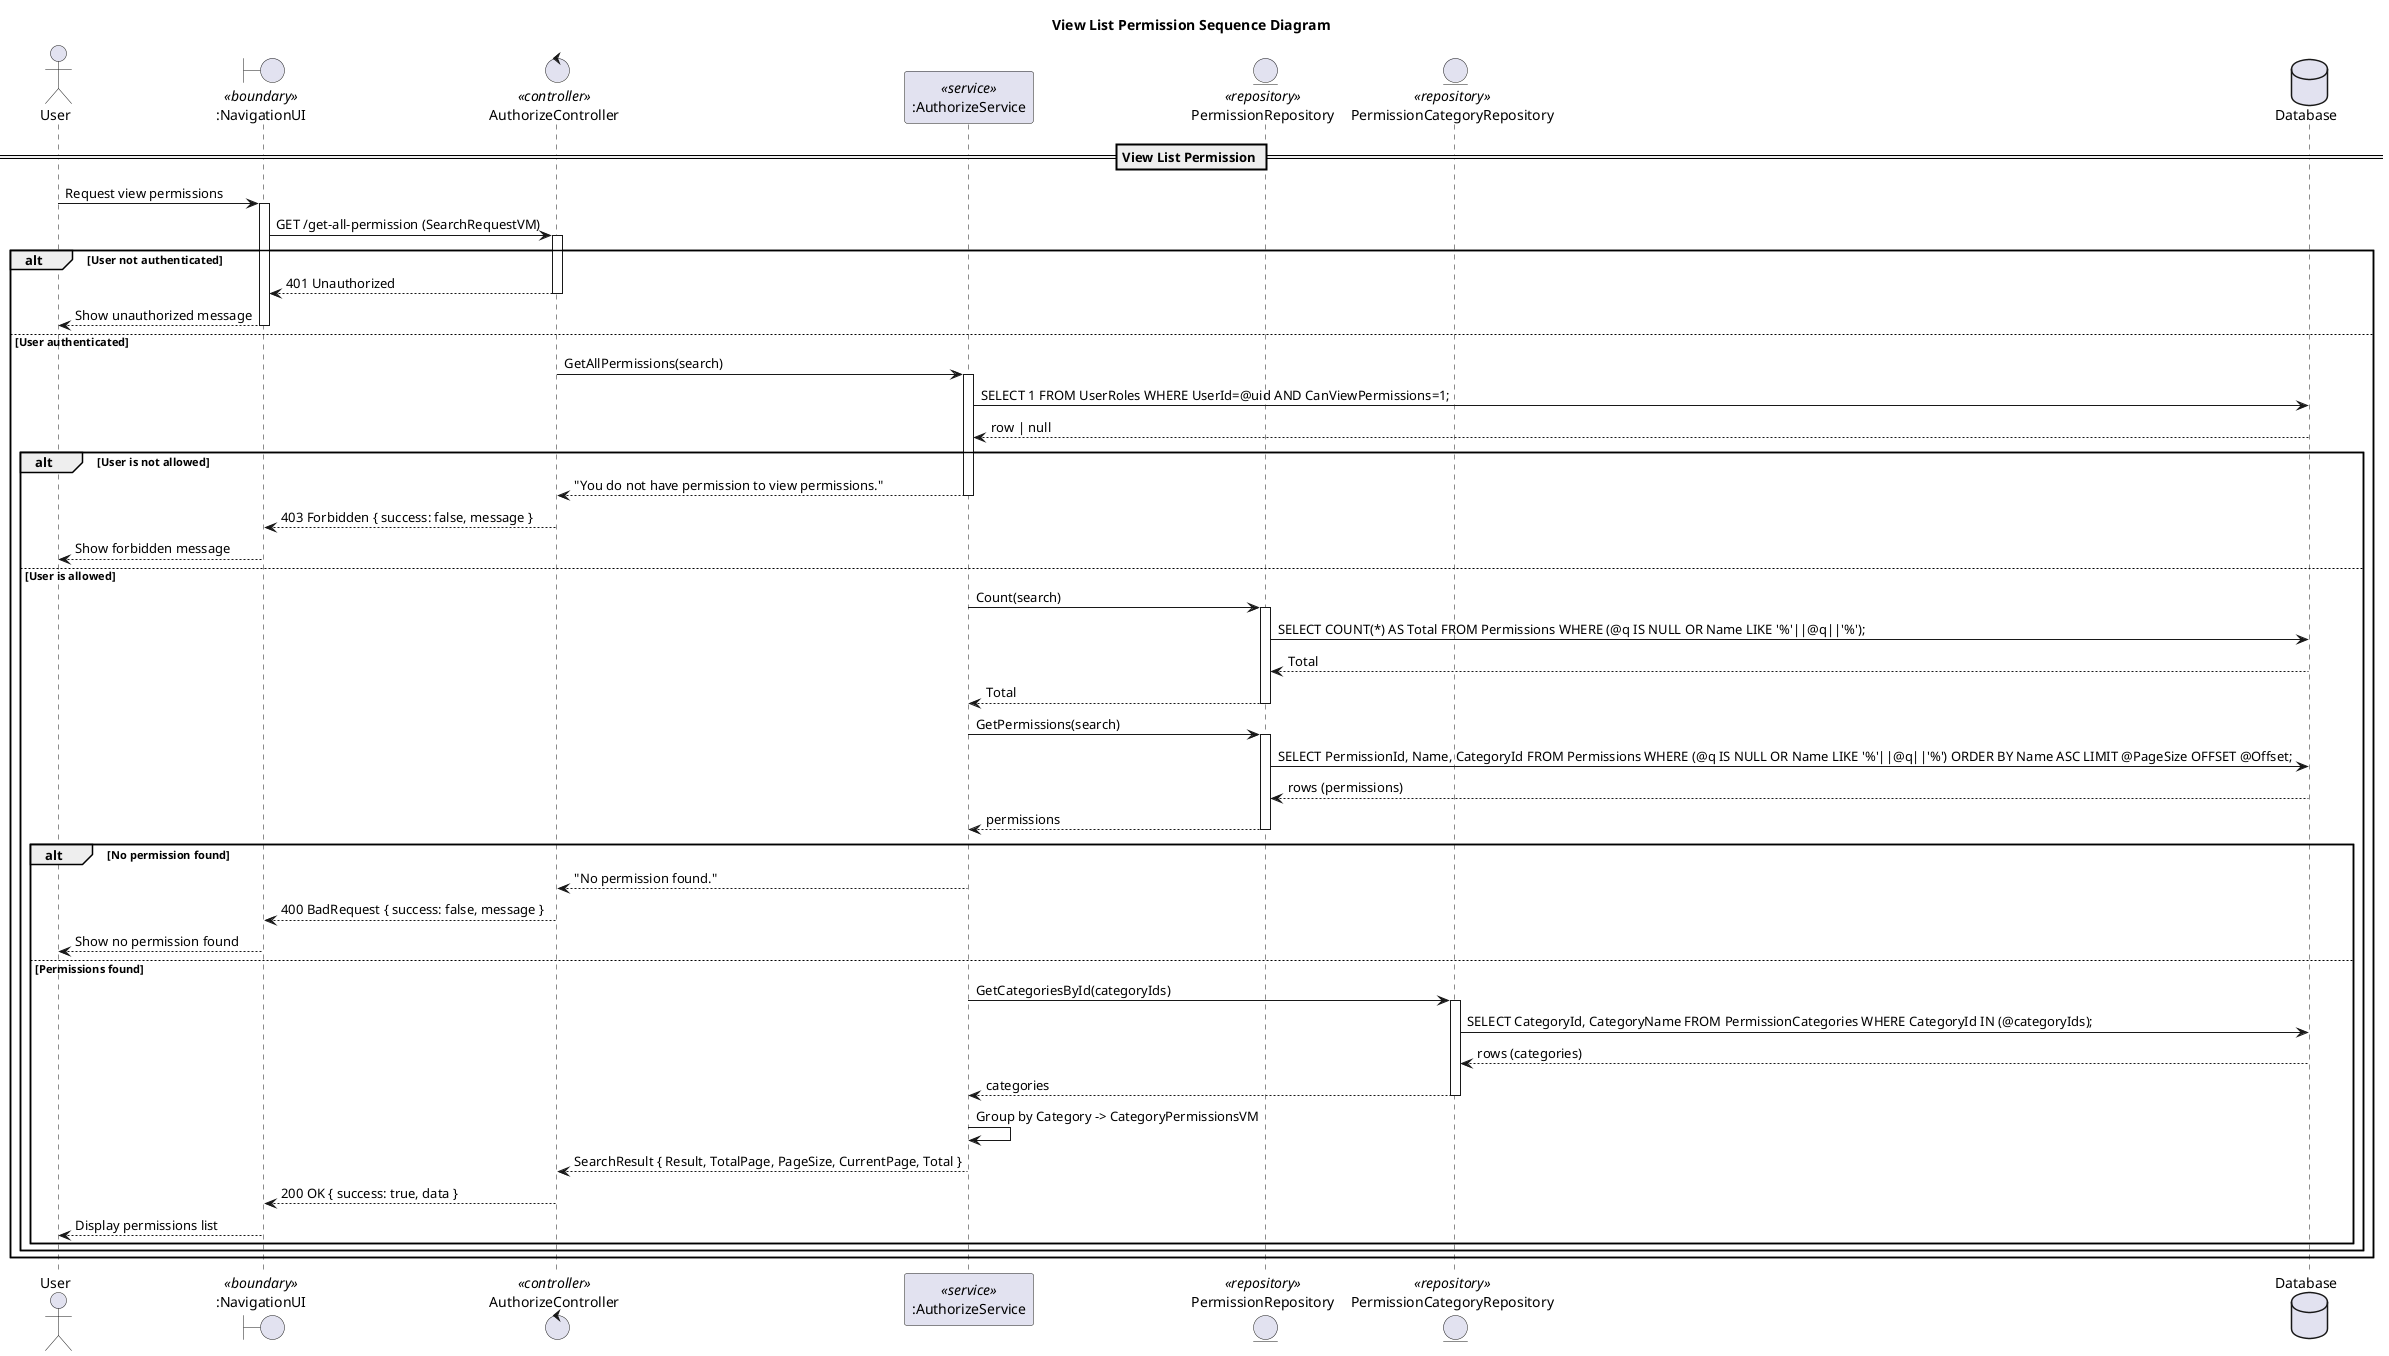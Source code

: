 @startuml
title View List Permission Sequence Diagram

actor "User" as Client
boundary ":NavigationUI" as UI <<boundary>>
control "AuthorizeController" as Controller <<controller>>
participant ":AuthorizeService" as Service <<service>>

entity "PermissionRepository" as PermissionRepo <<repository>>
entity "PermissionCategoryRepository" as PermissionCategoryRepo <<repository>>

database "Database" as DB

== View List Permission ==

Client -> UI: Request view permissions
activate UI
UI -> Controller: GET /get-all-permission (SearchRequestVM)
activate Controller

alt User not authenticated
  Controller --> UI: 401 Unauthorized
  deactivate Controller
  UI --> Client: Show unauthorized message
  deactivate UI
else User authenticated
  Controller -> Service: GetAllPermissions(search)
  activate Service

  '--- Authorization (concise) ---
  Service -> DB: SELECT 1 FROM UserRoles WHERE UserId=@uid AND CanViewPermissions=1;
  DB --> Service: row | null

  alt User is not allowed
    Service --> Controller: "You do not have permission to view permissions."
    deactivate Service
    Controller --> UI: 403 Forbidden { success: false, message }
    deactivate Controller
    UI --> Client: Show forbidden message
    deactivate UI
  else User is allowed
    '--- Count total (PermissionRepository) ---
    Service -> PermissionRepo: Count(search)
    activate PermissionRepo
    PermissionRepo -> DB: SELECT COUNT(*) AS Total FROM Permissions WHERE (@q IS NULL OR Name LIKE '%'||@q||'%');
    DB --> PermissionRepo: Total
    PermissionRepo --> Service: Total
    deactivate PermissionRepo

    '--- Page data (PermissionRepository) ---
    Service -> PermissionRepo: GetPermissions(search)
    activate PermissionRepo
    PermissionRepo -> DB: SELECT PermissionId, Name, CategoryId FROM Permissions WHERE (@q IS NULL OR Name LIKE '%'||@q||'%') ORDER BY Name ASC LIMIT @PageSize OFFSET @Offset;
    DB --> PermissionRepo: rows (permissions)
    PermissionRepo --> Service: permissions
    deactivate PermissionRepo

    alt No permission found
      Service --> Controller: "No permission found."
      deactivate Service
      Controller --> UI: 400 BadRequest { success: false, message }
      deactivate Controller
      UI --> Client: Show no permission found
      deactivate UI
    else Permissions found
      '--- Load categories for returned permissions (PermissionCategoryRepository) ---
      Service -> PermissionCategoryRepo: GetCategoriesById(categoryIds)
      activate PermissionCategoryRepo
      PermissionCategoryRepo -> DB: SELECT CategoryId, CategoryName FROM PermissionCategories WHERE CategoryId IN (@categoryIds);
      DB --> PermissionCategoryRepo: rows (categories)
      PermissionCategoryRepo --> Service: categories
      deactivate PermissionCategoryRepo

      Service -> Service: Group by Category -> CategoryPermissionsVM
      Service --> Controller: SearchResult { Result, TotalPage, PageSize, CurrentPage, Total }
      deactivate Service
      Controller --> UI: 200 OK { success: true, data }
      deactivate Controller
      UI --> Client: Display permissions list
      deactivate UI
    end alt
  end alt
end alt
@enduml
